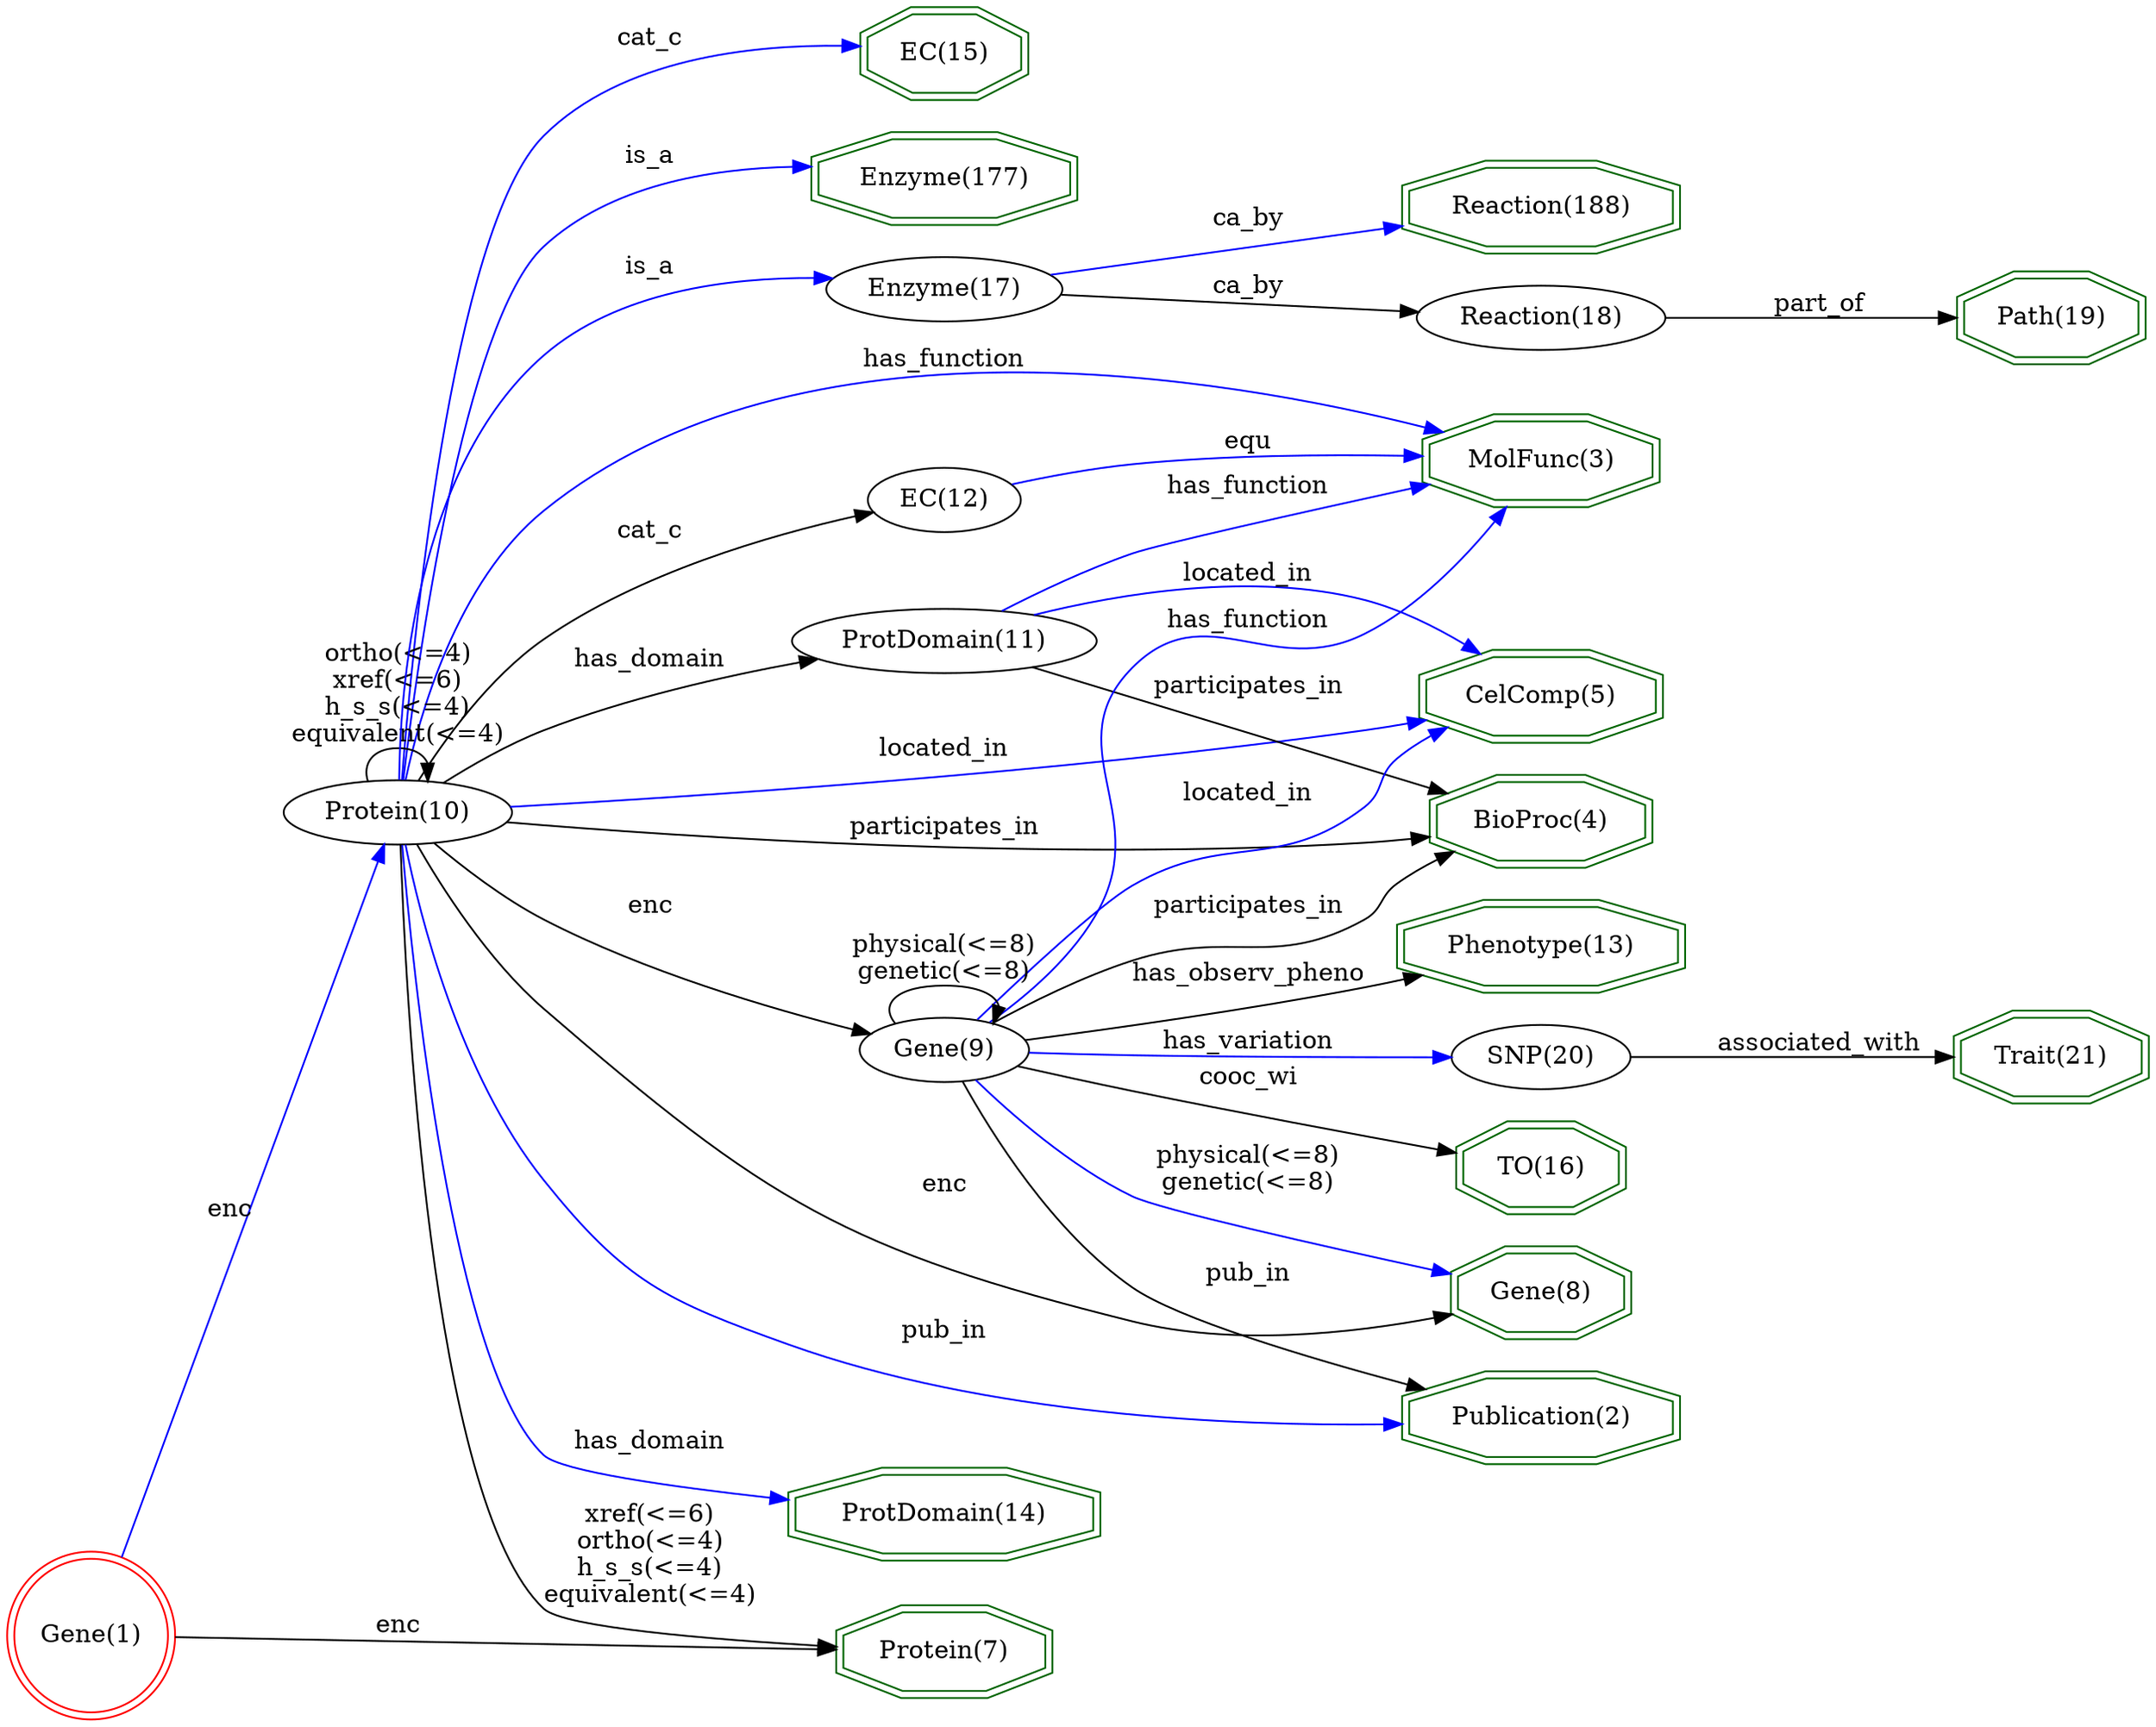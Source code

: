 digraph {
	graph [_draw_="c 9 -#fffffe00 C 7 -#ffffff P 4 0 0 0 913.08 1030.67 913.08 1030.67 0 ",
		bb="0,0,1030.7,913.08",
		rankdir=LR,
		xdotversion=1.7
	];
	node [label="\N"];
	"CelComp(5)"	[_draw_="c 7 -#006400 p 8 794.24 524.62 794.24 539.53 759.91 550.08 711.37 550.08 677.04 539.53 677.04 524.62 711.37 514.08 759.91 514.08 \
c 7 -#006400 p 8 798.23 521.66 798.23 542.49 760.51 554.08 710.77 554.08 673.05 542.49 673.05 521.66 710.77 510.08 760.51 510.08 ",
		_ldraw_="F 14 11 -Times-Roman c 7 -#000000 T 735.64 527.88 0 69.99 10 -CelComp(5) ",
		color=darkgreen,
		height=0.61111,
		pos="735.64,532.08",
		shape=doubleoctagon,
		width=1.7443];
	"Reaction(188)"	[_draw_="c 7 -#006400 p 8 801.52 801.62 801.52 816.53 762.93 827.08 708.35 827.08 669.76 816.53 669.76 801.62 708.35 791.08 762.93 791.08 \
c 7 -#006400 p 8 805.53 798.57 805.53 819.58 763.47 831.08 707.81 831.08 665.75 819.58 665.75 798.57 707.81 787.08 763.47 787.08 ",
		_ldraw_="F 14 11 -Times-Roman c 7 -#000000 T 735.64 804.88 0 80.08 13 -Reaction(188) ",
		color=darkgreen,
		height=0.61111,
		pos="735.64,809.08",
		shape=doubleoctagon,
		width=1.9359];
	"Path(19)"	[_draw_="c 7 -#006400 p 8 1025.33 743.62 1025.33 758.53 999.66 769.08 963.37 769.08 937.7 758.53 937.7 743.62 963.37 733.08 999.66 733.08 \
c 7 -#006400 p 8 1029.32 740.94 1029.32 761.22 1000.45 773.08 962.58 773.08 933.71 761.22 933.71 740.94 962.58 729.08 1000.45 729.08 ",
		_ldraw_="F 14 11 -Times-Roman c 7 -#000000 T 981.52 746.88 0 48.21 8 -Path(19) ",
		color=darkgreen,
		height=0.61111,
		pos="981.52,751.08",
		shape=doubleoctagon,
		width=1.3307];
	"TO(16)"	[_draw_="c 7 -#006400 p 8 775.1 284.62 775.1 299.53 751.98 310.08 719.3 310.08 696.18 299.53 696.18 284.62 719.3 274.08 751.98 274.08 c 7 \
-#006400 p 8 779.1 282.05 779.1 302.11 752.85 314.08 718.43 314.08 692.18 302.11 692.18 282.05 718.43 270.08 752.85 270.08 ",
		_ldraw_="F 14 11 -Times-Roman c 7 -#000000 T 735.64 287.88 0 41.74 6 -TO(16) ",
		color=darkgreen,
		height=0.61111,
		pos="735.64,292.08",
		shape=doubleoctagon,
		width=1.2077];
	"MolFunc(3)"	[_draw_="c 7 -#006400 p 8 793.03 675.62 793.03 690.53 759.41 701.08 711.87 701.08 678.25 690.53 678.25 675.62 711.87 665.08 759.41 665.08 \
c 7 -#006400 p 8 797.04 672.69 797.04 693.47 760.03 705.08 711.25 705.08 674.24 693.47 674.24 672.69 711.25 661.08 760.03 661.08 ",
		_ldraw_="F 14 11 -Times-Roman c 7 -#000000 T 735.64 678.88 0 67.66 10 -MolFunc(3) ",
		color=darkgreen,
		height=0.61111,
		pos="735.64,683.08",
		shape=doubleoctagon,
		width=1.7];
	"BioProc(4)"	[_draw_="c 7 -#006400 p 8 789.09 462.62 789.09 477.53 757.78 488.08 713.5 488.08 682.19 477.53 682.19 462.62 713.5 452.08 757.78 452.08 c \
7 -#006400 p 8 793.09 459.75 793.09 480.41 758.44 492.08 712.84 492.08 678.19 480.41 678.19 459.75 712.84 448.08 758.44 448.08 ",
		_ldraw_="F 14 11 -Times-Roman c 7 -#000000 T 735.64 465.88 0 62.21 10 -BioProc(4) ",
		color=darkgreen,
		height=0.61111,
		pos="735.64,470.08",
		shape=doubleoctagon,
		width=1.5966];
	"ProtDomain(14)"	[_draw_="c 7 -#006400 p 8 520.32 102.62 520.32 117.53 477.05 128.08 415.87 128.08 372.61 117.53 372.61 102.62 415.87 92.08 477.05 92.08 c \
7 -#006400 p 8 524.32 99.48 524.32 120.67 477.54 132.08 415.39 132.08 368.6 120.67 368.6 99.48 415.39 88.08 477.54 88.08 ",
		_ldraw_="F 14 11 -Times-Roman c 7 -#000000 T 446.46 105.88 0 91.77 14 -ProtDomain(14) ",
		color=darkgreen,
		height=0.61111,
		pos="446.46,110.08",
		shape=doubleoctagon,
		width=2.1578];
	"Trait(21)"	[_draw_="c 7 -#006400 p 8 1026.82 342.62 1026.82 357.53 1000.28 368.08 962.75 368.08 936.21 357.53 936.21 342.62 962.75 332.08 1000.28 332.08 \
c 7 -#006400 p 8 1030.83 339.91 1030.83 360.24 1001.05 372.08 961.98 372.08 932.2 360.24 932.2 339.91 961.98 328.08 1001.05 328.08 ",
		_ldraw_="F 14 11 -Times-Roman c 7 -#000000 T 981.52 345.88 0 50.05 9 -Trait(21) ",
		color=darkgreen,
		height=0.61111,
		pos="981.52,350.08",
		shape=doubleoctagon,
		width=1.3655];
	"Gene(8)"	[_draw_="c 7 -#006400 p 8 777.75 222.62 777.75 237.53 753.08 248.08 718.2 248.08 693.53 237.53 693.53 222.62 718.2 212.08 753.08 212.08 c \
7 -#006400 p 8 781.73 219.98 781.73 240.18 753.9 252.08 717.38 252.08 689.55 240.18 689.55 219.98 717.38 208.08 753.9 208.08 ",
		_ldraw_="F 14 11 -Times-Roman c 7 -#000000 T 735.64 225.88 0 45.86 7 -Gene(8) ",
		color=darkgreen,
		height=0.61111,
		pos="735.64,230.08",
		shape=doubleoctagon,
		width=1.286];
	"Publication(2)"	[_draw_="c 7 -#006400 p 8 801.54 160.62 801.54 175.53 762.93 186.08 708.35 186.08 669.74 175.53 669.74 160.62 708.35 150.08 762.93 150.08 \
c 7 -#006400 p 8 805.55 157.57 805.55 178.58 763.47 190.08 707.81 190.08 665.73 178.58 665.73 157.57 707.81 146.08 763.47 146.08 ",
		_ldraw_="F 14 11 -Times-Roman c 7 -#000000 T 735.64 163.88 0 80.1 14 -Publication(2) ",
		color=darkgreen,
		height=0.61111,
		pos="735.64,168.08",
		shape=doubleoctagon,
		width=1.9362];
	"EC(15)"	[_draw_="c 7 -#006400 p 8 485.69 883.62 485.69 898.53 462.71 909.08 430.21 909.08 407.24 898.53 407.24 883.62 430.21 873.08 462.71 873.08 \
c 7 -#006400 p 8 489.7 881.06 489.7 901.1 463.59 913.08 429.33 913.08 403.22 901.1 403.22 881.06 429.33 869.08 463.59 869.08 ",
		_ldraw_="F 14 11 -Times-Roman c 7 -#000000 T 446.46 886.88 0 41.21 6 -EC(15) ",
		color=darkgreen,
		height=0.61111,
		pos="446.46,891.08",
		shape=doubleoctagon,
		width=1.1977];
	"Protein(7)"	[_draw_="c 7 -#006400 p 8 495.98 30.62 495.98 45.53 466.97 56.08 425.95 56.08 396.94 45.53 396.94 30.62 425.95 20.08 466.97 20.08 c 7 -#006400 \
p 8 499.97 27.81 499.97 48.34 467.67 60.08 425.25 60.08 392.96 48.34 392.96 27.81 425.25 16.08 467.67 16.08 ",
		_ldraw_="F 14 11 -Times-Roman c 7 -#000000 T 446.46 33.88 0 56.77 10 -Protein(7) ",
		color=darkgreen,
		height=0.61111,
		pos="446.46,38.077",
		shape=doubleoctagon,
		width=1.4931];
	"Phenotype(13)"	[_draw_="c 7 -#006400 p 8 802.75 400.62 802.75 415.53 763.44 426.08 707.84 426.08 668.53 415.53 668.53 400.62 707.84 390.08 763.44 390.08 \
c 7 -#006400 p 8 806.74 397.55 806.74 418.6 763.96 430.08 707.32 430.08 664.55 418.6 664.55 397.55 707.32 386.08 763.96 386.08 ",
		_ldraw_="F 14 11 -Times-Roman c 7 -#000000 T 735.64 403.88 0 82.43 13 -Phenotype(13) ",
		color=darkgreen,
		height=0.61111,
		pos="735.64,408.08",
		shape=doubleoctagon,
		width=1.9805];
	"Enzyme(177)"	[_draw_="c 7 -#006400 p 8 509.53 821.62 509.53 836.53 472.58 847.08 420.34 847.08 383.39 836.53 383.39 821.62 420.34 811.08 472.58 811.08 \
c 7 -#006400 p 8 513.53 818.6 513.53 839.55 473.14 851.08 419.78 851.08 379.39 839.55 379.39 818.6 419.78 807.08 473.14 807.08 ",
		_ldraw_="F 14 11 -Times-Roman c 7 -#000000 T 446.46 824.88 0 76.19 11 -Enzyme(177) ",
		color=darkgreen,
		height=0.61111,
		pos="446.46,829.08",
		shape=doubleoctagon,
		width=1.8621];
	"Gene(1)"	[_draw_="c 7 -#ff0000 e 43.08 43.08 39.15 39.15 c 7 -#ff0000 e 43.08 43.08 43.15 43.15 ",
		_ldraw_="F 14 11 -Times-Roman c 7 -#000000 T 43.08 38.88 0 45.86 7 -Gene(1) ",
		color=red,
		height=1.1966,
		pos="43.077,43.077",
		shape=doublecircle,
		width=1.1966];
	"Gene(1)" -> "Protein(7)"	[_draw_="c 7 -#000000 B 4 86.27 42.55 157.09 41.67 300.18 39.89 382.79 38.86 ",
		_hdraw_="S 5 -solid c 7 -#000000 C 7 -#000000 P 3 382.84 42.36 392.8 38.73 382.76 35.36 ",
		_ldraw_="F 14 11 -Times-Roman c 7 -#000000 T 191.97 44.88 0 19.43 3 -enc ",
		color=black,
		label=enc,
		lp="191.97,49.077",
		pos="e,392.8,38.733 86.273,42.551 157.09,41.669 300.18,39.887 382.79,38.858"];
	"Protein(10)"	[_draw_="c 7 -#000000 e 191.97 485.08 50.27 18 ",
		_ldraw_="F 14 11 -Times-Roman c 7 -#000000 T 191.97 480.88 0 63.77 11 -Protein(10) ",
		height=0.5,
		pos="191.97,485.08",
		width=1.3996];
	"Gene(1)" -> "Protein(10)"	[_draw_="c 7 -#0000ff B 4 57.63 83.87 87.14 172.66 156.55 381.52 181.68 457.13 ",
		_hdraw_="S 5 -solid c 7 -#0000ff C 7 -#0000ff P 3 178.45 458.51 184.92 466.89 185.09 456.3 ",
		_ldraw_="F 14 11 -Times-Roman c 7 -#000000 T 113.87 280.88 0 19.43 3 -enc ",
		color=blue,
		label=enc,
		lp="113.87,285.08",
		pos="e,184.92,466.89 57.633,83.867 87.14,172.66 156.55,381.52 181.68,457.13"];
	"Enzyme(17)"	[_draw_="c 7 -#000000 e 446.46 771.08 53.63 18 ",
		_ldraw_="F 14 11 -Times-Roman c 7 -#000000 T 446.46 766.88 0 69.19 10 -Enzyme(17) ",
		height=0.5,
		pos="446.46,771.08",
		width=1.4949];
	"Enzyme(17)" -> "Reaction(188)"	[_draw_="c 7 -#0000ff B 4 496.83 777.61 540.5 783.39 605 791.92 655.81 798.65 ",
		_hdraw_="S 5 -solid c 7 -#0000ff C 7 -#0000ff P 3 655.41 802.12 665.78 799.97 656.33 795.18 ",
		_ldraw_="F 14 11 -Times-Roman c 7 -#000000 T 594.24 798.88 0 33.43 5 -ca_by ",
		color=blue,
		label=ca_by,
		lp="594.24,803.08",
		pos="e,665.78,799.97 496.83,777.61 540.5,783.39 605,791.92 655.81,798.65"];
	"Reaction(18)"	[_draw_="c 7 -#000000 e 735.64 751.08 56.04 18 ",
		_ldraw_="F 14 11 -Times-Roman c 7 -#000000 T 735.64 746.88 0 73.08 12 -Reaction(18) ",
		height=0.5,
		pos="735.64,751.08",
		width=1.5631];
	"Enzyme(17)" -> "Reaction(18)"	[_draw_="c 7 -#000000 B 4 499.47 767.46 547.5 764.11 619.01 759.13 670.55 755.54 ",
		_hdraw_="S 5 -solid c 7 -#000000 C 7 -#000000 P 3 670.85 759.03 680.58 754.84 670.36 752.04 ",
		_ldraw_="F 14 11 -Times-Roman c 7 -#000000 T 594.24 765.88 0 33.43 5 -ca_by ",
		color=black,
		label=ca_by,
		lp="594.24,770.08",
		pos="e,680.58,754.84 499.47,767.46 547.5,764.11 619.01,759.13 670.55,755.54"];
	"Reaction(18)" -> "Path(19)"	[_draw_="c 7 -#000000 B 4 791.98 751.08 831.28 751.08 883.9 751.08 923.56 751.08 ",
		_hdraw_="S 5 -solid c 7 -#000000 C 7 -#000000 P 3 923.6 754.58 933.6 751.08 923.6 747.58 ",
		_ldraw_="F 14 11 -Times-Roman c 7 -#000000 T 869.65 753.88 0 40.43 7 -part_of ",
		color=black,
		label=part_of,
		lp="869.65,758.08",
		pos="e,933.6,751.08 791.98,751.08 831.28,751.08 883.9,751.08 923.56,751.08"];
	"ProtDomain(11)"	[_draw_="c 7 -#000000 e 446.46 596.08 68 18 ",
		_ldraw_="F 14 11 -Times-Roman c 7 -#000000 T 446.46 591.88 0 91.25 14 -ProtDomain(11) ",
		height=0.5,
		pos="446.46,596.08",
		width=1.8819];
	"ProtDomain(11)" -> "CelComp(5)"	[_draw_="c 7 -#0000ff B 7 500.08 607.21 541.08 613.59 598.83 617.44 646.34 601.08 669.42 593.13 691.09 576.4 707.18 561.4 ",
		_hdraw_="S 5 -solid c 7 -#0000ff C 7 -#0000ff P 3 709.85 563.69 714.62 554.22 704.99 558.65 ",
		_ldraw_="F 14 11 -Times-Roman c 7 -#000000 T 594.24 614.88 0 58.31 10 -located_in ",
		color=blue,
		label=located_in,
		lp="594.24,619.08",
		pos="e,714.62,554.22 500.08,607.21 541.08,613.59 598.83,617.44 646.34,601.08 669.42,593.13 691.09,576.4 707.18,561.4"];
	"ProtDomain(11)" -> "MolFunc(3)"	[_draw_="c 7 -#0000ff B 7 486.39 610.81 503.41 617.05 523.66 624.22 542.14 630.08 585.52 643.82 635.03 657.4 672.97 667.38 ",
		_hdraw_="S 5 -solid c 7 -#0000ff C 7 -#0000ff P 3 672.29 670.82 682.85 669.96 674.07 664.04 ",
		_ldraw_="F 14 11 -Times-Roman c 7 -#000000 T 594.24 660.88 0 72.32 12 -has_function ",
		color=blue,
		label=has_function,
		lp="594.24,665.08",
		pos="e,682.85,669.96 486.39,610.81 503.41,617.05 523.66,624.22 542.14,630.08 585.52,643.82 635.03,657.4 672.97,667.38"];
	"ProtDomain(11)" -> "BioProc(4)"	[_draw_="c 7 -#000000 B 7 479.24 580.07 497.51 571 520.98 559.61 542.14 550.08 590.21 528.43 645.9 505.52 684.97 489.79 ",
		_hdraw_="S 5 -solid c 7 -#000000 C 7 -#000000 P 3 686.56 492.93 694.53 485.95 683.95 486.43 ",
		_ldraw_="F 14 11 -Times-Roman c 7 -#000000 T 594.24 552.88 0 82.41 15 -participates_in ",
		color=black,
		label=participates_in,
		lp="594.24,557.08",
		pos="e,694.53,485.95 479.24,580.07 497.51,571 520.98,559.61 542.14,550.08 590.21,528.43 645.9,505.52 684.97,489.79"];
	"EC(12)"	[_draw_="c 7 -#000000 e 446.46 717.08 36.28 18 ",
		_ldraw_="F 14 11 -Times-Roman c 7 -#000000 T 446.46 712.88 0 41.21 6 -EC(12) ",
		height=0.5,
		pos="446.46,717.08",
		width=1.0039];
	"EC(12)" -> "MolFunc(3)"	[_draw_="c 7 -#0000ff B 7 482.43 715.2 522.25 712.81 589.19 708 646.34 700.08 653.47 699.09 660.88 697.91 668.26 696.63 ",
		_hdraw_="S 5 -solid c 7 -#0000ff C 7 -#0000ff P 3 669.03 700.05 678.26 694.84 667.8 693.16 ",
		_ldraw_="F 14 11 -Times-Roman c 7 -#000000 T 594.24 712.88 0 20.21 3 -equ ",
		color=blue,
		label=equ,
		lp="594.24,717.08",
		pos="e,678.26,694.84 482.43,715.2 522.25,712.81 589.19,708 646.34,700.08 653.47,699.09 660.88,697.91 668.26,696.63"];
	"Protein(10)" -> "CelComp(5)"	[_draw_="c 7 -#0000ff B 7 240.45 490.13 247.13 490.8 253.91 491.47 260.35 492.08 402.89 505.49 569.73 519.07 662.7 526.45 ",
		_hdraw_="S 5 -solid c 7 -#0000ff C 7 -#0000ff P 3 662.59 529.95 672.83 527.25 663.14 522.97 ",
		_ldraw_="F 14 11 -Times-Roman c 7 -#000000 T 446.46 516.88 0 58.31 10 -located_in ",
		color=blue,
		label=located_in,
		lp="446.46,521.08",
		pos="e,672.83,527.25 240.45,490.13 247.13,490.8 253.91,491.47 260.35,492.08 402.89,505.49 569.73,519.07 662.7,526.45"];
	"Protein(10)" -> "MolFunc(3)"	[_draw_="c 7 -#0000ff B 10 200.84 502.98 211.38 525.01 232.09 562.17 260.35 584.08 291.14 607.93 524.73 672.15 542.14 675.08 582.24 681.82 \
627.67 683.96 664.32 684.35 ",
		_hdraw_="S 5 -solid c 7 -#0000ff C 7 -#0000ff P 3 664.39 687.85 674.41 684.42 664.43 680.85 ",
		_ldraw_="F 14 11 -Times-Roman c 7 -#000000 T 446.46 672.88 0 72.32 12 -has_function ",
		color=blue,
		label=has_function,
		lp="446.46,677.08",
		pos="e,674.41,684.42 200.84,502.98 211.38,525.01 232.09,562.17 260.35,584.08 291.14,607.93 524.73,672.15 542.14,675.08 582.24,681.82 \
627.67,683.96 664.32,684.35"];
	"Protein(10)" -> "BioProc(4)"	[_draw_="c 7 -#000000 B 10 241.81 481.95 309.3 477.8 434.9 470.69 542.14 468.08 588.44 466.95 600.03 467.55 646.34 468.08 653.33 468.16 660.62 \
468.27 667.89 468.4 ",
		_hdraw_="S 5 -solid c 7 -#000000 C 7 -#000000 P 3 668.05 471.91 678.12 468.61 668.19 464.91 ",
		_ldraw_="F 14 11 -Times-Roman c 7 -#000000 T 446.46 476.88 0 82.41 15 -participates_in ",
		color=black,
		label=participates_in,
		lp="446.46,481.08",
		pos="e,678.12,468.61 241.81,481.95 309.3,477.8 434.9,470.69 542.14,468.08 588.44,466.95 600.03,467.55 646.34,468.08 653.33,468.16 660.62,\
468.27 667.89,468.4"];
	"Protein(10)" -> "ProtDomain(14)"	[_draw_="c 7 -#0000ff B 7 193.87 466.7 197.44 402 212.78 186.14 260.35 140.08 267.84 132.83 314.16 125.32 358.59 119.63 ",
		_hdraw_="S 5 -solid c 7 -#0000ff C 7 -#0000ff P 3 359.13 123.09 368.62 118.37 358.26 116.15 ",
		_ldraw_="F 14 11 -Times-Roman c 7 -#000000 T 305.57 142.88 0 67.66 10 -has_domain ",
		color=blue,
		label=has_domain,
		lp="305.57,147.08",
		pos="e,368.62,118.37 193.87,466.7 197.44,402 212.78,186.14 260.35,140.08 267.84,132.83 314.16,125.32 358.59,119.63"];
	"Protein(10)" -> "Gene(8)"	[_draw_="c 7 -#000000 B 10 201.46 467.22 212.64 445.07 233.99 407.05 260.35 381.08 286.35 355.46 512.1 215.54 542.14 207.08 590.23 193.54 \
647.26 203.43 686.7 214.13 ",
		_hdraw_="S 5 -solid c 7 -#000000 C 7 -#000000 P 3 685.76 217.51 696.34 216.86 687.67 210.77 ",
		_ldraw_="F 14 11 -Times-Roman c 7 -#000000 T 446.46 308.88 0 19.43 3 -enc ",
		color=black,
		label=enc,
		lp="446.46,313.08",
		pos="e,696.34,216.86 201.46,467.22 212.64,445.07 233.99,407.05 260.35,381.08 286.35,355.46 512.1,215.54 542.14,207.08 590.23,193.54 647.26,\
203.43 686.7,214.13"];
	"Protein(10)" -> "Publication(2)"	[_draw_="c 7 -#0000ff B 7 196.98 466.97 210.14 412.76 257.64 252.12 368.78 198.08 459.69 153.87 578.41 152.93 655.57 158.61 ",
		_hdraw_="S 5 -solid c 7 -#0000ff C 7 -#0000ff P 3 655.46 162.11 665.71 159.41 656.02 155.13 ",
		_ldraw_="F 14 11 -Times-Roman c 7 -#000000 T 446.46 200.88 0 38.89 6 -pub_in ",
		color=blue,
		label=pub_in,
		lp="446.46,205.08",
		pos="e,665.71,159.41 196.98,466.97 210.14,412.76 257.64,252.12 368.78,198.08 459.69,153.87 578.41,152.93 655.57,158.61"];
	"Protein(10)" -> "EC(15)"	[_draw_="c 7 -#0000ff B 7 193.84 503.19 197.37 569.05 212.8 794.66 260.35 845.08 294.15 880.91 351.16 890.63 393 892.49 ",
		_hdraw_="S 5 -solid c 7 -#0000ff C 7 -#0000ff P 3 392.92 895.99 403.02 892.8 393.13 888.99 ",
		_ldraw_="F 14 11 -Times-Roman c 7 -#000000 T 305.57 889.88 0 29.53 5 -cat_c ",
		color=blue,
		label=cat_c,
		lp="305.57,894.08",
		pos="e,403.02,892.8 193.84,503.19 197.37,569.05 212.8,794.66 260.35,845.08 294.15,880.91 351.16,890.63 393,892.49"];
	"Protein(10)" -> "Protein(7)"	[_draw_="c 7 -#000000 B 7 193.08 466.68 193.94 392.72 201.13 118.32 260.35 61.08 277.49 44.51 336.12 39.39 382.86 38.03 ",
		_hdraw_="S 5 -solid c 7 -#000000 C 7 -#000000 P 3 383.02 41.53 392.94 37.79 382.86 34.53 ",
		_ldraw_="F 14 11 -Times-Roman c 7 -#000000 T 305.57 105.88 0 54.65 9 -xref(<=6) F 14 11 -Times-Roman c 7 -#000000 T 305.57 91.88 0 61.67 \
10 -ortho(<=4) F 14 11 -Times-Roman c 7 -#000000 T 305.57 77.88 0 64.01 10 -h_s_s(<=4) F 14 11 -Times-Roman c 7 -#000000 T 305.57 \
63.88 0 90.43 15 -equivalent(<=4) ",
		color=black,
		label="xref(<=6)\northo(<=4)\nh_s_s(<=4)\nequivalent(<=4)",
		lp="305.57,89.077",
		pos="e,392.94,37.791 193.08,466.68 193.94,392.72 201.13,118.32 260.35,61.077 277.49,44.512 336.12,39.393 382.86,38.033"];
	"Protein(10)" -> "Enzyme(177)"	[_draw_="c 7 -#0000ff B 7 194.47 503.23 199.72 562.39 219.25 748.19 260.35 789.08 288.59 817.16 331.54 827.62 368.96 830.85 ",
		_hdraw_="S 5 -solid c 7 -#0000ff C 7 -#0000ff P 3 369.13 834.37 379.35 831.58 369.62 827.39 ",
		_ldraw_="F 14 11 -Times-Roman c 7 -#000000 T 305.57 829.88 0 22.55 4 -is_a ",
		color=blue,
		label=is_a,
		lp="305.57,834.08",
		pos="e,379.35,831.58 194.47,503.23 199.72,562.39 219.25,748.19 260.35,789.08 288.59,817.16 331.54,827.62 368.96,830.85"];
	"Protein(10)" -> "Enzyme(17)"	[_draw_="c 7 -#0000ff B 7 195.39 503.2 202.67 554.98 226.01 701.96 260.35 734.08 292.94 764.55 343.23 773.08 383.16 774.38 ",
		_hdraw_="S 5 -solid c 7 -#0000ff C 7 -#0000ff P 3 383.28 777.88 393.34 774.57 383.4 770.88 ",
		_ldraw_="F 14 11 -Times-Roman c 7 -#000000 T 305.57 773.88 0 22.55 4 -is_a ",
		color=blue,
		label=is_a,
		lp="305.57,778.08",
		pos="e,393.34,774.57 195.39,503.2 202.67,554.98 226.01,701.96 260.35,734.08 292.94,764.55 343.23,773.08 383.16,774.38"];
	"Protein(10)" -> "ProtDomain(11)"	[_draw_="c 7 -#000000 B 7 214.29 501.3 227.15 510.57 244.14 521.93 260.35 530.08 302.05 551.03 352.03 568.43 389.54 580.1 ",
		_hdraw_="S 5 -solid c 7 -#000000 C 7 -#000000 P 3 388.7 583.5 399.29 583.09 390.75 576.81 ",
		_ldraw_="F 14 11 -Times-Roman c 7 -#000000 T 305.57 568.88 0 67.66 10 -has_domain ",
		color=black,
		label=has_domain,
		lp="305.57,573.08",
		pos="e,399.29,583.09 214.29,501.3 227.15,510.57 244.14,521.93 260.35,530.08 302.05,551.03 352.03,568.43 389.54,580.1"];
	"Protein(10)" -> "EC(12)"	[_draw_="c 7 -#000000 B 7 193.48 503.2 195.63 542.18 206.46 634.2 260.35 681.08 298.95 714.65 359.4 720.65 400.64 720.23 ",
		_hdraw_="S 5 -solid c 7 -#000000 C 7 -#000000 P 3 400.77 723.73 410.68 720 400.6 716.73 ",
		_ldraw_="F 14 11 -Times-Roman c 7 -#000000 T 305.57 718.88 0 29.53 5 -cat_c ",
		color=black,
		label=cat_c,
		lp="305.57,723.08",
		pos="e,410.68,720 193.48,503.2 195.63,542.18 206.46,634.2 260.35,681.08 298.95,714.65 359.4,720.65 400.64,720.23"];
	"Protein(10)" -> "Protein(10)"	[_draw_="c 7 -#000000 B 7 178.04 502.49 175.44 512.16 180.08 521.08 191.97 521.08 199.39 521.08 203.99 517.6 205.76 512.62 ",
		_hdraw_="S 5 -solid c 7 -#000000 C 7 -#000000 P 3 209.26 512.53 205.89 502.49 202.26 512.44 ",
		_ldraw_="F 14 11 -Times-Roman c 7 -#000000 T 191.97 565.88 0 61.67 10 -ortho(<=4) F 14 11 -Times-Roman c 7 -#000000 T 191.97 551.88 0 54.65 \
9 -xref(<=6) F 14 11 -Times-Roman c 7 -#000000 T 191.97 537.88 0 64.01 10 -h_s_s(<=4) F 14 11 -Times-Roman c 7 -#000000 T 191.97 \
523.88 0 90.43 15 -equivalent(<=4) ",
		color=black,
		label="ortho(<=4)\nxref(<=6)\nh_s_s(<=4)\nequivalent(<=4)",
		lp="191.97,549.08",
		pos="e,205.89,502.49 178.04,502.49 175.44,512.16 180.08,521.08 191.97,521.08 199.39,521.08 203.99,517.6 205.76,512.62"];
	"Gene(9)"	[_draw_="c 7 -#000000 e 446.46 354.08 39.15 18 ",
		_ldraw_="F 14 11 -Times-Roman c 7 -#000000 T 446.46 349.88 0 45.86 7 -Gene(9) ",
		height=0.5,
		pos="446.46,354.08",
		width=1.0855];
	"Protein(10)" -> "Gene(9)"	[_draw_="c 7 -#000000 B 7 209.11 468.01 222.02 455.14 241.07 437.77 260.35 426.08 305.83 398.51 363.69 378.02 402.51 366.1 ",
		_hdraw_="S 5 -solid c 7 -#000000 C 7 -#000000 P 3 403.87 369.34 412.44 363.1 401.86 362.64 ",
		_ldraw_="F 14 11 -Times-Roman c 7 -#000000 T 305.57 428.88 0 19.43 3 -enc ",
		color=black,
		label=enc,
		lp="305.57,433.08",
		pos="e,412.44,363.1 209.11,468.01 222.02,455.14 241.07,437.77 260.35,426.08 305.83,398.51 363.69,378.02 402.51,366.1"];
	"Gene(9)" -> "CelComp(5)"	[_draw_="c 7 -#0000ff B 13 461.72 370.92 479.09 390.58 510.08 423.08 542.14 444.08 584.2 471.62 602.53 463.43 646.34 488.08 654.94 492.92 \
655.78 496.17 664.34 501.08 670.55 504.63 677.24 508.06 683.94 511.26 ",
		_hdraw_="S 5 -solid c 7 -#0000ff C 7 -#0000ff P 3 682.49 514.44 693.04 515.46 685.43 508.09 ",
		_ldraw_="F 14 11 -Times-Roman c 7 -#000000 T 594.24 490.88 0 58.31 10 -located_in ",
		color=blue,
		label=located_in,
		lp="594.24,495.08",
		pos="e,693.04,515.46 461.72,370.92 479.09,390.58 510.08,423.08 542.14,444.08 584.2,471.62 602.53,463.43 646.34,488.08 654.94,492.92 655.78,\
496.17 664.34,501.08 670.55,504.63 677.24,508.06 683.94,511.26"];
	"Gene(9)" -> "TO(16)"	[_draw_="c 7 -#000000 B 7 482.07 346.33 499.99 342.33 522.23 337.4 542.14 333.08 589.5 322.78 643.46 311.31 682.18 303.13 ",
		_hdraw_="S 5 -solid c 7 -#000000 C 7 -#000000 P 3 683.12 306.5 692.18 301.01 681.67 299.66 ",
		_ldraw_="F 14 11 -Times-Roman c 7 -#000000 T 594.24 335.88 0 47.43 7 -cooc_wi ",
		color=black,
		label=cooc_wi,
		lp="594.24,340.08",
		pos="e,692.18,301.01 482.07,346.33 499.99,342.33 522.23,337.4 542.14,333.08 589.5,322.78 643.46,311.31 682.18,303.13"];
	"Gene(9)" -> "MolFunc(3)"	[_draw_="c 7 -#0000ff B 13 468.5 369.13 486.45 383.23 511.34 405.99 524.14 432.08 550.23 485.23 501.22 521.28 542.14 564.08 574.68 598.1 \
605.35 559.94 646.34 583.08 675.67 599.63 700.17 629.65 715.87 652.49 ",
		_hdraw_="S 5 -solid c 7 -#0000ff C 7 -#0000ff P 3 712.98 654.47 721.44 660.85 718.8 650.59 ",
		_ldraw_="F 14 11 -Times-Roman c 7 -#000000 T 594.24 585.88 0 72.32 12 -has_function ",
		color=blue,
		label=has_function,
		lp="594.24,590.08",
		pos="e,721.44,660.85 468.5,369.13 486.45,383.23 511.34,405.99 524.14,432.08 550.23,485.23 501.22,521.28 542.14,564.08 574.68,598.1 605.35,\
559.94 646.34,583.08 675.67,599.63 700.17,629.65 715.87,652.49"];
	"Gene(9)" -> "BioProc(4)"	[_draw_="c 7 -#000000 B 13 470.81 368.35 489.51 379.23 516.73 393.88 542.14 403.08 586.74 419.22 603.07 406.68 646.34 426.08 655.35 430.11 \
655.78 434.17 664.34 439.08 670.87 442.82 677.93 446.41 684.97 449.75 ",
		_hdraw_="S 5 -solid c 7 -#000000 C 7 -#000000 P 3 683.96 453.13 694.51 454.12 686.88 446.77 ",
		_ldraw_="F 14 11 -Times-Roman c 7 -#000000 T 594.24 428.88 0 82.41 15 -participates_in ",
		color=black,
		label=participates_in,
		lp="594.24,433.08",
		pos="e,694.51,454.12 470.81,368.35 489.51,379.23 516.73,393.88 542.14,403.08 586.74,419.22 603.07,406.68 646.34,426.08 655.35,430.11 \
655.78,434.17 664.34,439.08 670.87,442.82 677.93,446.41 684.97,449.75"];
	"Gene(9)" -> "Gene(8)"	[_draw_="c 7 -#0000ff B 7 463.8 337.84 481.6 321.02 511.65 295.14 542.14 280.08 585.72 258.56 639.56 245.59 679.22 238.27 ",
		_hdraw_="S 5 -solid c 7 -#0000ff C 7 -#0000ff P 3 680 241.68 689.23 236.48 678.78 234.79 ",
		_ldraw_="F 14 11 -Times-Roman c 7 -#000000 T 594.24 296.88 0 78.77 13 -physical(<=8) F 14 11 -Times-Roman c 7 -#000000 T 594.24 282.88 0 \
72.54 12 -genetic(<=8) ",
		color=blue,
		label="physical(<=8)\ngenetic(<=8)",
		lp="594.24,294.08",
		pos="e,689.23,236.48 463.8,337.84 481.6,321.02 511.65,295.14 542.14,280.08 585.72,258.56 639.56,245.59 679.22,238.27"];
	"Gene(9)" -> "Publication(2)"	[_draw_="c 7 -#000000 B 7 456.19 336.22 470.42 308.92 501.22 256.94 542.14 228.08 575.76 204.37 619.07 189.79 656.09 180.94 ",
		_hdraw_="S 5 -solid c 7 -#000000 C 7 -#000000 P 3 656.89 184.35 665.85 178.71 655.32 177.53 ",
		_ldraw_="F 14 11 -Times-Roman c 7 -#000000 T 594.24 230.88 0 38.89 6 -pub_in ",
		color=black,
		label=pub_in,
		lp="594.24,235.08",
		pos="e,665.85,178.71 456.19,336.22 470.42,308.92 501.22,256.94 542.14,228.08 575.76,204.37 619.07,189.79 656.09,180.94"];
	"Gene(9)" -> "Phenotype(13)"	[_draw_="c 7 -#000000 B 7 483.47 359.99 523.36 366.65 589.57 377.98 646.34 389.08 652.16 390.21 658.18 391.43 664.23 392.68 ",
		_hdraw_="S 5 -solid c 7 -#000000 C 7 -#000000 P 3 663.88 396.18 674.38 394.79 665.31 389.33 ",
		_ldraw_="F 14 11 -Times-Roman c 7 -#000000 T 594.24 391.88 0 104.2 16 -has_observ_pheno ",
		color=black,
		label=has_observ_pheno,
		lp="594.24,396.08",
		pos="e,674.38,394.79 483.47,359.99 523.36,366.65 589.57,377.98 646.34,389.08 652.16,390.21 658.18,391.43 664.23,392.68"];
	"Gene(9)" -> "Gene(9)"	[_draw_="c 7 -#000000 B 7 423.04 368.87 415.41 379.49 423.22 390.08 446.46 390.08 462.08 390.08 470.73 385.3 472.41 378.94 ",
		_hdraw_="S 5 -solid c 7 -#000000 C 7 -#000000 P 3 475.71 377.72 469.88 368.87 468.92 379.42 ",
		_ldraw_="F 14 11 -Times-Roman c 7 -#000000 T 446.46 406.88 0 78.77 13 -physical(<=8) F 14 11 -Times-Roman c 7 -#000000 T 446.46 392.88 0 \
72.54 12 -genetic(<=8) ",
		color=black,
		label="physical(<=8)\ngenetic(<=8)",
		lp="446.46,404.08",
		pos="e,469.88,368.87 423.04,368.87 415.41,379.49 423.22,390.08 446.46,390.08 462.08,390.08 470.73,385.3 472.41,378.94"];
	"SNP(20)"	[_draw_="c 7 -#000000 e 735.64 350.08 41.13 18 ",
		_ldraw_="F 14 11 -Times-Roman c 7 -#000000 T 735.64 345.88 0 49.01 7 -SNP(20) ",
		height=0.5,
		pos="735.64,350.08",
		width=1.1406];
	"Gene(9)" -> "SNP(20)"	[_draw_="c 7 -#0000ff B 7 485.7 353.18 502.94 352.79 523.57 352.37 542.14 352.08 590.46 351.32 645.6 350.78 684.44 350.45 ",
		_hdraw_="S 5 -solid c 7 -#0000ff C 7 -#0000ff P 3 684.48 353.95 694.45 350.37 684.42 346.95 ",
		_ldraw_="F 14 11 -Times-Roman c 7 -#000000 T 594.24 354.88 0 75.42 13 -has_variation ",
		color=blue,
		label=has_variation,
		lp="594.24,359.08",
		pos="e,694.45,350.37 485.7,353.18 502.94,352.79 523.57,352.37 542.14,352.08 590.46,351.32 645.6,350.78 684.44,350.45"];
	"SNP(20)" -> "Trait(21)"	[_draw_="c 7 -#000000 B 4 776.91 350.08 816.45 350.08 877.18 350.08 922.04 350.08 ",
		_hdraw_="S 5 -solid c 7 -#000000 C 7 -#000000 P 3 922.21 353.58 932.21 350.08 922.21 346.58 ",
		_ldraw_="F 14 11 -Times-Roman c 7 -#000000 T 869.65 352.88 0 89.42 15 -associated_with ",
		color=black,
		label=associated_with,
		lp="869.65,357.08",
		pos="e,932.21,350.08 776.91,350.08 816.45,350.08 877.18,350.08 922.04,350.08"];
}
